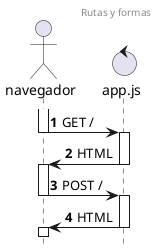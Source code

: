 @startuml rutas_formas
header Rutas y formas
autonumber
hide footbox

actor navegador
control app.js 

activate navegador
navegador -> app.js: GET /
deactivate navegador
activate app.js
app.js -> navegador: HTML
deactivate app.js
activate navegador
navegador -> app.js: POST /
deactivate navegador
activate app.js
app.js -> navegador: HTML
deactivate app.js
activate navegador
deactivate navegador

@enduml